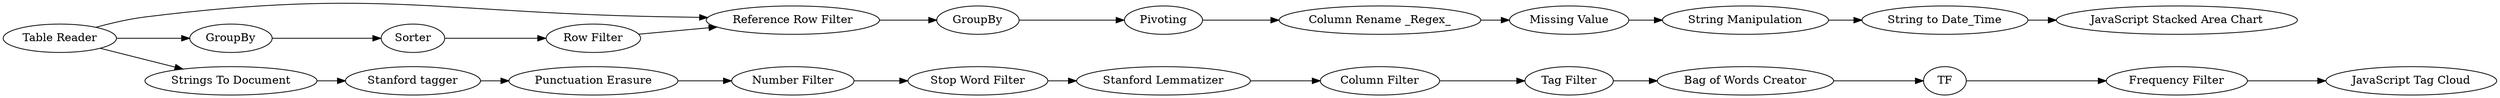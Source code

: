 digraph {
	"1850514919295033586_97" [label="Reference Row Filter"]
	"-3781020765543530574_94" [label=GroupBy]
	"1850514919295033586_92" [label="String Manipulation"]
	"1850514919295033586_87" [label="JavaScript Stacked Area Chart"]
	"1850514919295033586_21" [label=TF]
	"5360942472901216135_108" [label="Stop Word Filter"]
	"5360942472901216135_81" [label="Stanford Lemmatizer"]
	"1850514919295033586_107" [label="Strings To Document"]
	"1850514919295033586_102" [label="String to Date_Time"]
	"-3781020765543530574_95" [label=Sorter]
	"5360942472901216135_41" [label="Punctuation Erasure"]
	"1850514919295033586_100" [label="Missing Value"]
	"5360942472901216135_43" [label="Number Filter"]
	"5360942472901216135_83" [label="Column Filter"]
	"1850514919295033586_88" [label="Bag of Words Creator"]
	"1850514919295033586_98" [label=GroupBy]
	"-3781020765543530574_96" [label="Row Filter"]
	"1850514919295033586_84" [label="JavaScript Tag Cloud"]
	"1850514919295033586_99" [label=Pivoting]
	"1850514919295033586_78" [label="Tag Filter"]
	"1850514919295033586_104" [label="Table Reader"]
	"1850514919295033586_101" [label="Column Rename _Regex_"]
	"1850514919295033586_23" [label="Frequency Filter"]
	"1850514919295033586_86" [label="Stanford tagger"]
	"5360942472901216135_41" -> "5360942472901216135_43"
	"5360942472901216135_83" -> "1850514919295033586_78"
	"1850514919295033586_98" -> "1850514919295033586_99"
	"1850514919295033586_104" -> "1850514919295033586_107"
	"1850514919295033586_78" -> "1850514919295033586_88"
	"1850514919295033586_21" -> "1850514919295033586_23"
	"5360942472901216135_81" -> "5360942472901216135_83"
	"1850514919295033586_104" -> "1850514919295033586_97"
	"1850514919295033586_104" -> "-3781020765543530574_94"
	"1850514919295033586_97" -> "1850514919295033586_98"
	"1850514919295033586_101" -> "1850514919295033586_100"
	"1850514919295033586_99" -> "1850514919295033586_101"
	"-3781020765543530574_96" -> "1850514919295033586_97"
	"5360942472901216135_43" -> "5360942472901216135_108"
	"1850514919295033586_92" -> "1850514919295033586_102"
	"1850514919295033586_86" -> "5360942472901216135_41"
	"1850514919295033586_100" -> "1850514919295033586_92"
	"5360942472901216135_108" -> "5360942472901216135_81"
	"-3781020765543530574_94" -> "-3781020765543530574_95"
	"1850514919295033586_88" -> "1850514919295033586_21"
	"1850514919295033586_102" -> "1850514919295033586_87"
	"1850514919295033586_107" -> "1850514919295033586_86"
	"1850514919295033586_23" -> "1850514919295033586_84"
	"-3781020765543530574_95" -> "-3781020765543530574_96"
	rankdir=LR
}
